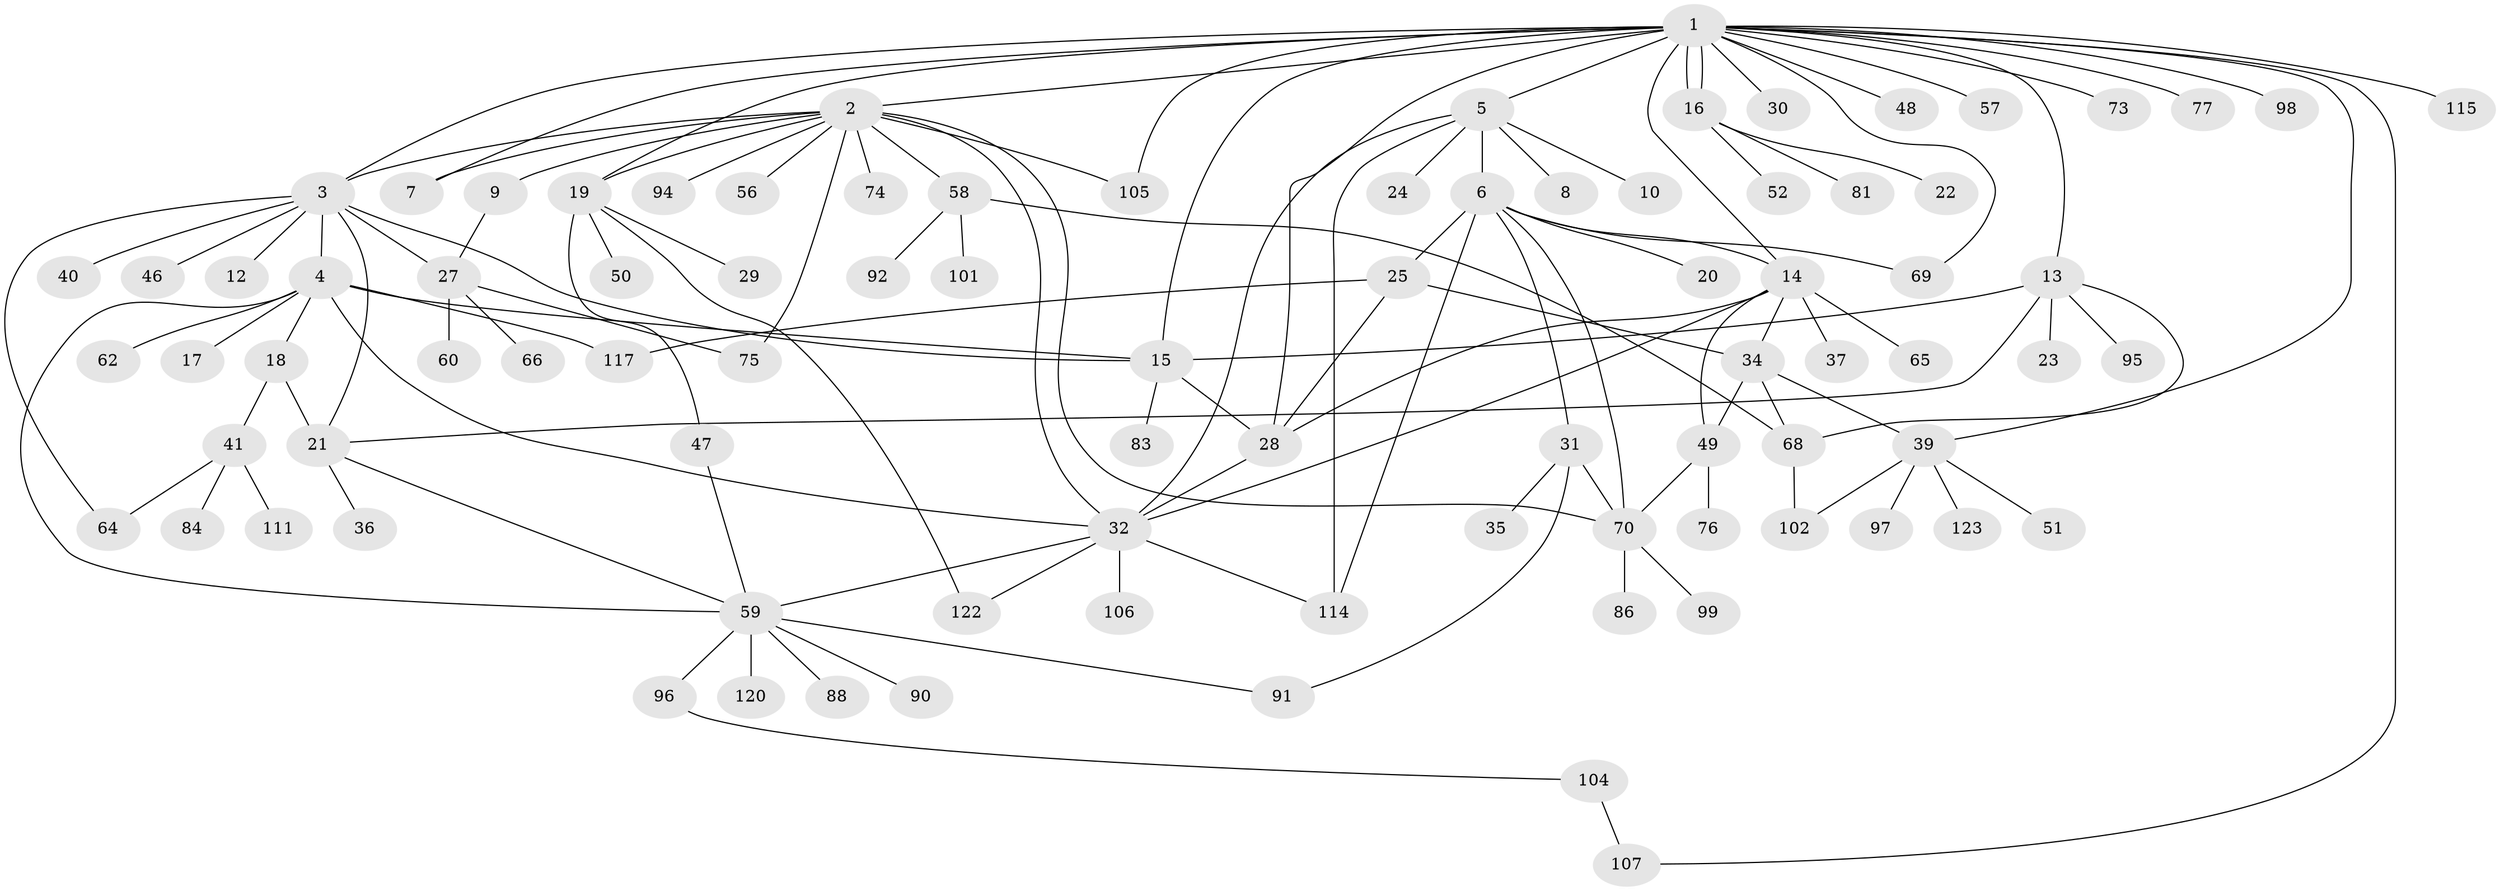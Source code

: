 // original degree distribution, {21: 0.008130081300813009, 10: 0.008130081300813009, 11: 0.008130081300813009, 7: 0.032520325203252036, 8: 0.016260162601626018, 9: 0.008130081300813009, 2: 0.1951219512195122, 4: 0.04065040650406504, 1: 0.5040650406504065, 6: 0.056910569105691054, 3: 0.06504065040650407, 5: 0.056910569105691054}
// Generated by graph-tools (version 1.1) at 2025/11/02/27/25 16:11:12]
// undirected, 88 vertices, 127 edges
graph export_dot {
graph [start="1"]
  node [color=gray90,style=filled];
  1 [super="+11"];
  2 [super="+42"];
  3 [super="+121"];
  4 [super="+108"];
  5 [super="+26"];
  6 [super="+67"];
  7 [super="+44"];
  8 [super="+55"];
  9;
  10 [super="+45"];
  12;
  13 [super="+63"];
  14 [super="+43"];
  15 [super="+82"];
  16 [super="+89"];
  17;
  18 [super="+53"];
  19 [super="+116"];
  20;
  21 [super="+119"];
  22;
  23 [super="+103"];
  24;
  25 [super="+79"];
  27 [super="+61"];
  28;
  29;
  30 [super="+38"];
  31 [super="+33"];
  32 [super="+80"];
  34 [super="+113"];
  35;
  36;
  37;
  39 [super="+85"];
  40;
  41 [super="+100"];
  46;
  47;
  48;
  49 [super="+54"];
  50;
  51;
  52;
  56;
  57;
  58;
  59 [super="+72"];
  60;
  62;
  64;
  65 [super="+71"];
  66;
  68 [super="+87"];
  69;
  70 [super="+93"];
  73;
  74;
  75 [super="+109"];
  76;
  77 [super="+78"];
  81;
  83;
  84;
  86;
  88;
  90;
  91 [super="+110"];
  92;
  94;
  95;
  96;
  97;
  98;
  99;
  101;
  102;
  104 [super="+112"];
  105;
  106;
  107;
  111;
  114;
  115;
  117 [super="+118"];
  120;
  122;
  123;
  1 -- 2 [weight=2];
  1 -- 5;
  1 -- 13;
  1 -- 14;
  1 -- 15;
  1 -- 16;
  1 -- 16;
  1 -- 19;
  1 -- 28;
  1 -- 30;
  1 -- 48;
  1 -- 57;
  1 -- 69;
  1 -- 73;
  1 -- 77;
  1 -- 98;
  1 -- 105;
  1 -- 107;
  1 -- 115;
  1 -- 3;
  1 -- 39;
  1 -- 7;
  2 -- 3;
  2 -- 7;
  2 -- 9;
  2 -- 56;
  2 -- 58;
  2 -- 70;
  2 -- 75;
  2 -- 19;
  2 -- 105;
  2 -- 74;
  2 -- 94;
  2 -- 32;
  3 -- 4;
  3 -- 12;
  3 -- 21;
  3 -- 27;
  3 -- 40;
  3 -- 46;
  3 -- 64;
  3 -- 15;
  4 -- 17;
  4 -- 18;
  4 -- 62;
  4 -- 117;
  4 -- 59;
  4 -- 32;
  4 -- 15;
  5 -- 6;
  5 -- 8;
  5 -- 10;
  5 -- 24;
  5 -- 114;
  5 -- 32;
  6 -- 20;
  6 -- 25;
  6 -- 31;
  6 -- 69;
  6 -- 70;
  6 -- 114;
  6 -- 14;
  9 -- 27;
  13 -- 15;
  13 -- 21;
  13 -- 23;
  13 -- 68;
  13 -- 95;
  14 -- 28;
  14 -- 32;
  14 -- 34;
  14 -- 37;
  14 -- 49;
  14 -- 65;
  15 -- 28;
  15 -- 83;
  16 -- 22;
  16 -- 52;
  16 -- 81;
  18 -- 21;
  18 -- 41;
  19 -- 29;
  19 -- 47;
  19 -- 50;
  19 -- 122;
  21 -- 36;
  21 -- 59;
  25 -- 28;
  25 -- 34;
  25 -- 117;
  27 -- 60;
  27 -- 75;
  27 -- 66;
  28 -- 32;
  31 -- 35;
  31 -- 91;
  31 -- 70;
  32 -- 106;
  32 -- 114;
  32 -- 122;
  32 -- 59;
  34 -- 39;
  34 -- 68;
  34 -- 49;
  39 -- 51;
  39 -- 97;
  39 -- 102;
  39 -- 123;
  41 -- 64;
  41 -- 84;
  41 -- 111;
  47 -- 59;
  49 -- 76;
  49 -- 70;
  58 -- 68;
  58 -- 92;
  58 -- 101;
  59 -- 90;
  59 -- 91;
  59 -- 96;
  59 -- 120;
  59 -- 88;
  68 -- 102;
  70 -- 86;
  70 -- 99;
  96 -- 104;
  104 -- 107;
}
